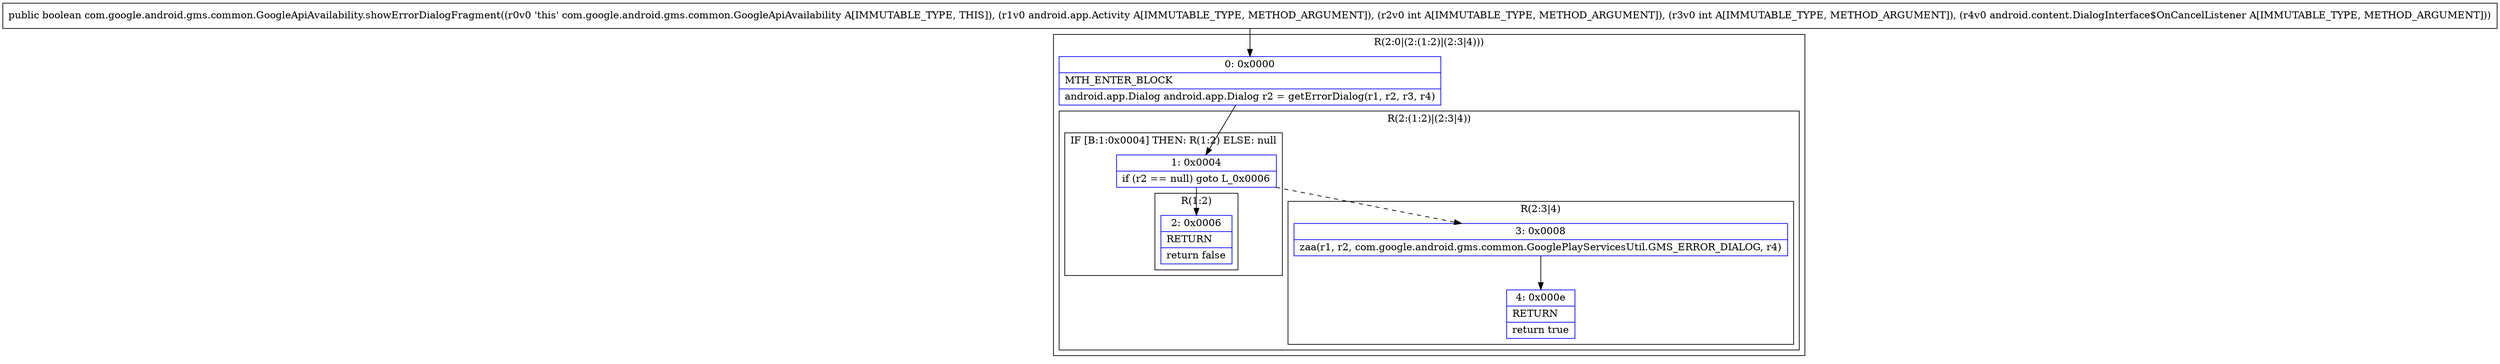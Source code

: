 digraph "CFG forcom.google.android.gms.common.GoogleApiAvailability.showErrorDialogFragment(Landroid\/app\/Activity;IILandroid\/content\/DialogInterface$OnCancelListener;)Z" {
subgraph cluster_Region_249014745 {
label = "R(2:0|(2:(1:2)|(2:3|4)))";
node [shape=record,color=blue];
Node_0 [shape=record,label="{0\:\ 0x0000|MTH_ENTER_BLOCK\l|android.app.Dialog android.app.Dialog r2 = getErrorDialog(r1, r2, r3, r4)\l}"];
subgraph cluster_Region_398279109 {
label = "R(2:(1:2)|(2:3|4))";
node [shape=record,color=blue];
subgraph cluster_IfRegion_262987163 {
label = "IF [B:1:0x0004] THEN: R(1:2) ELSE: null";
node [shape=record,color=blue];
Node_1 [shape=record,label="{1\:\ 0x0004|if (r2 == null) goto L_0x0006\l}"];
subgraph cluster_Region_1904755098 {
label = "R(1:2)";
node [shape=record,color=blue];
Node_2 [shape=record,label="{2\:\ 0x0006|RETURN\l|return false\l}"];
}
}
subgraph cluster_Region_64576004 {
label = "R(2:3|4)";
node [shape=record,color=blue];
Node_3 [shape=record,label="{3\:\ 0x0008|zaa(r1, r2, com.google.android.gms.common.GooglePlayServicesUtil.GMS_ERROR_DIALOG, r4)\l}"];
Node_4 [shape=record,label="{4\:\ 0x000e|RETURN\l|return true\l}"];
}
}
}
MethodNode[shape=record,label="{public boolean com.google.android.gms.common.GoogleApiAvailability.showErrorDialogFragment((r0v0 'this' com.google.android.gms.common.GoogleApiAvailability A[IMMUTABLE_TYPE, THIS]), (r1v0 android.app.Activity A[IMMUTABLE_TYPE, METHOD_ARGUMENT]), (r2v0 int A[IMMUTABLE_TYPE, METHOD_ARGUMENT]), (r3v0 int A[IMMUTABLE_TYPE, METHOD_ARGUMENT]), (r4v0 android.content.DialogInterface$OnCancelListener A[IMMUTABLE_TYPE, METHOD_ARGUMENT])) }"];
MethodNode -> Node_0;
Node_0 -> Node_1;
Node_1 -> Node_2;
Node_1 -> Node_3[style=dashed];
Node_3 -> Node_4;
}

